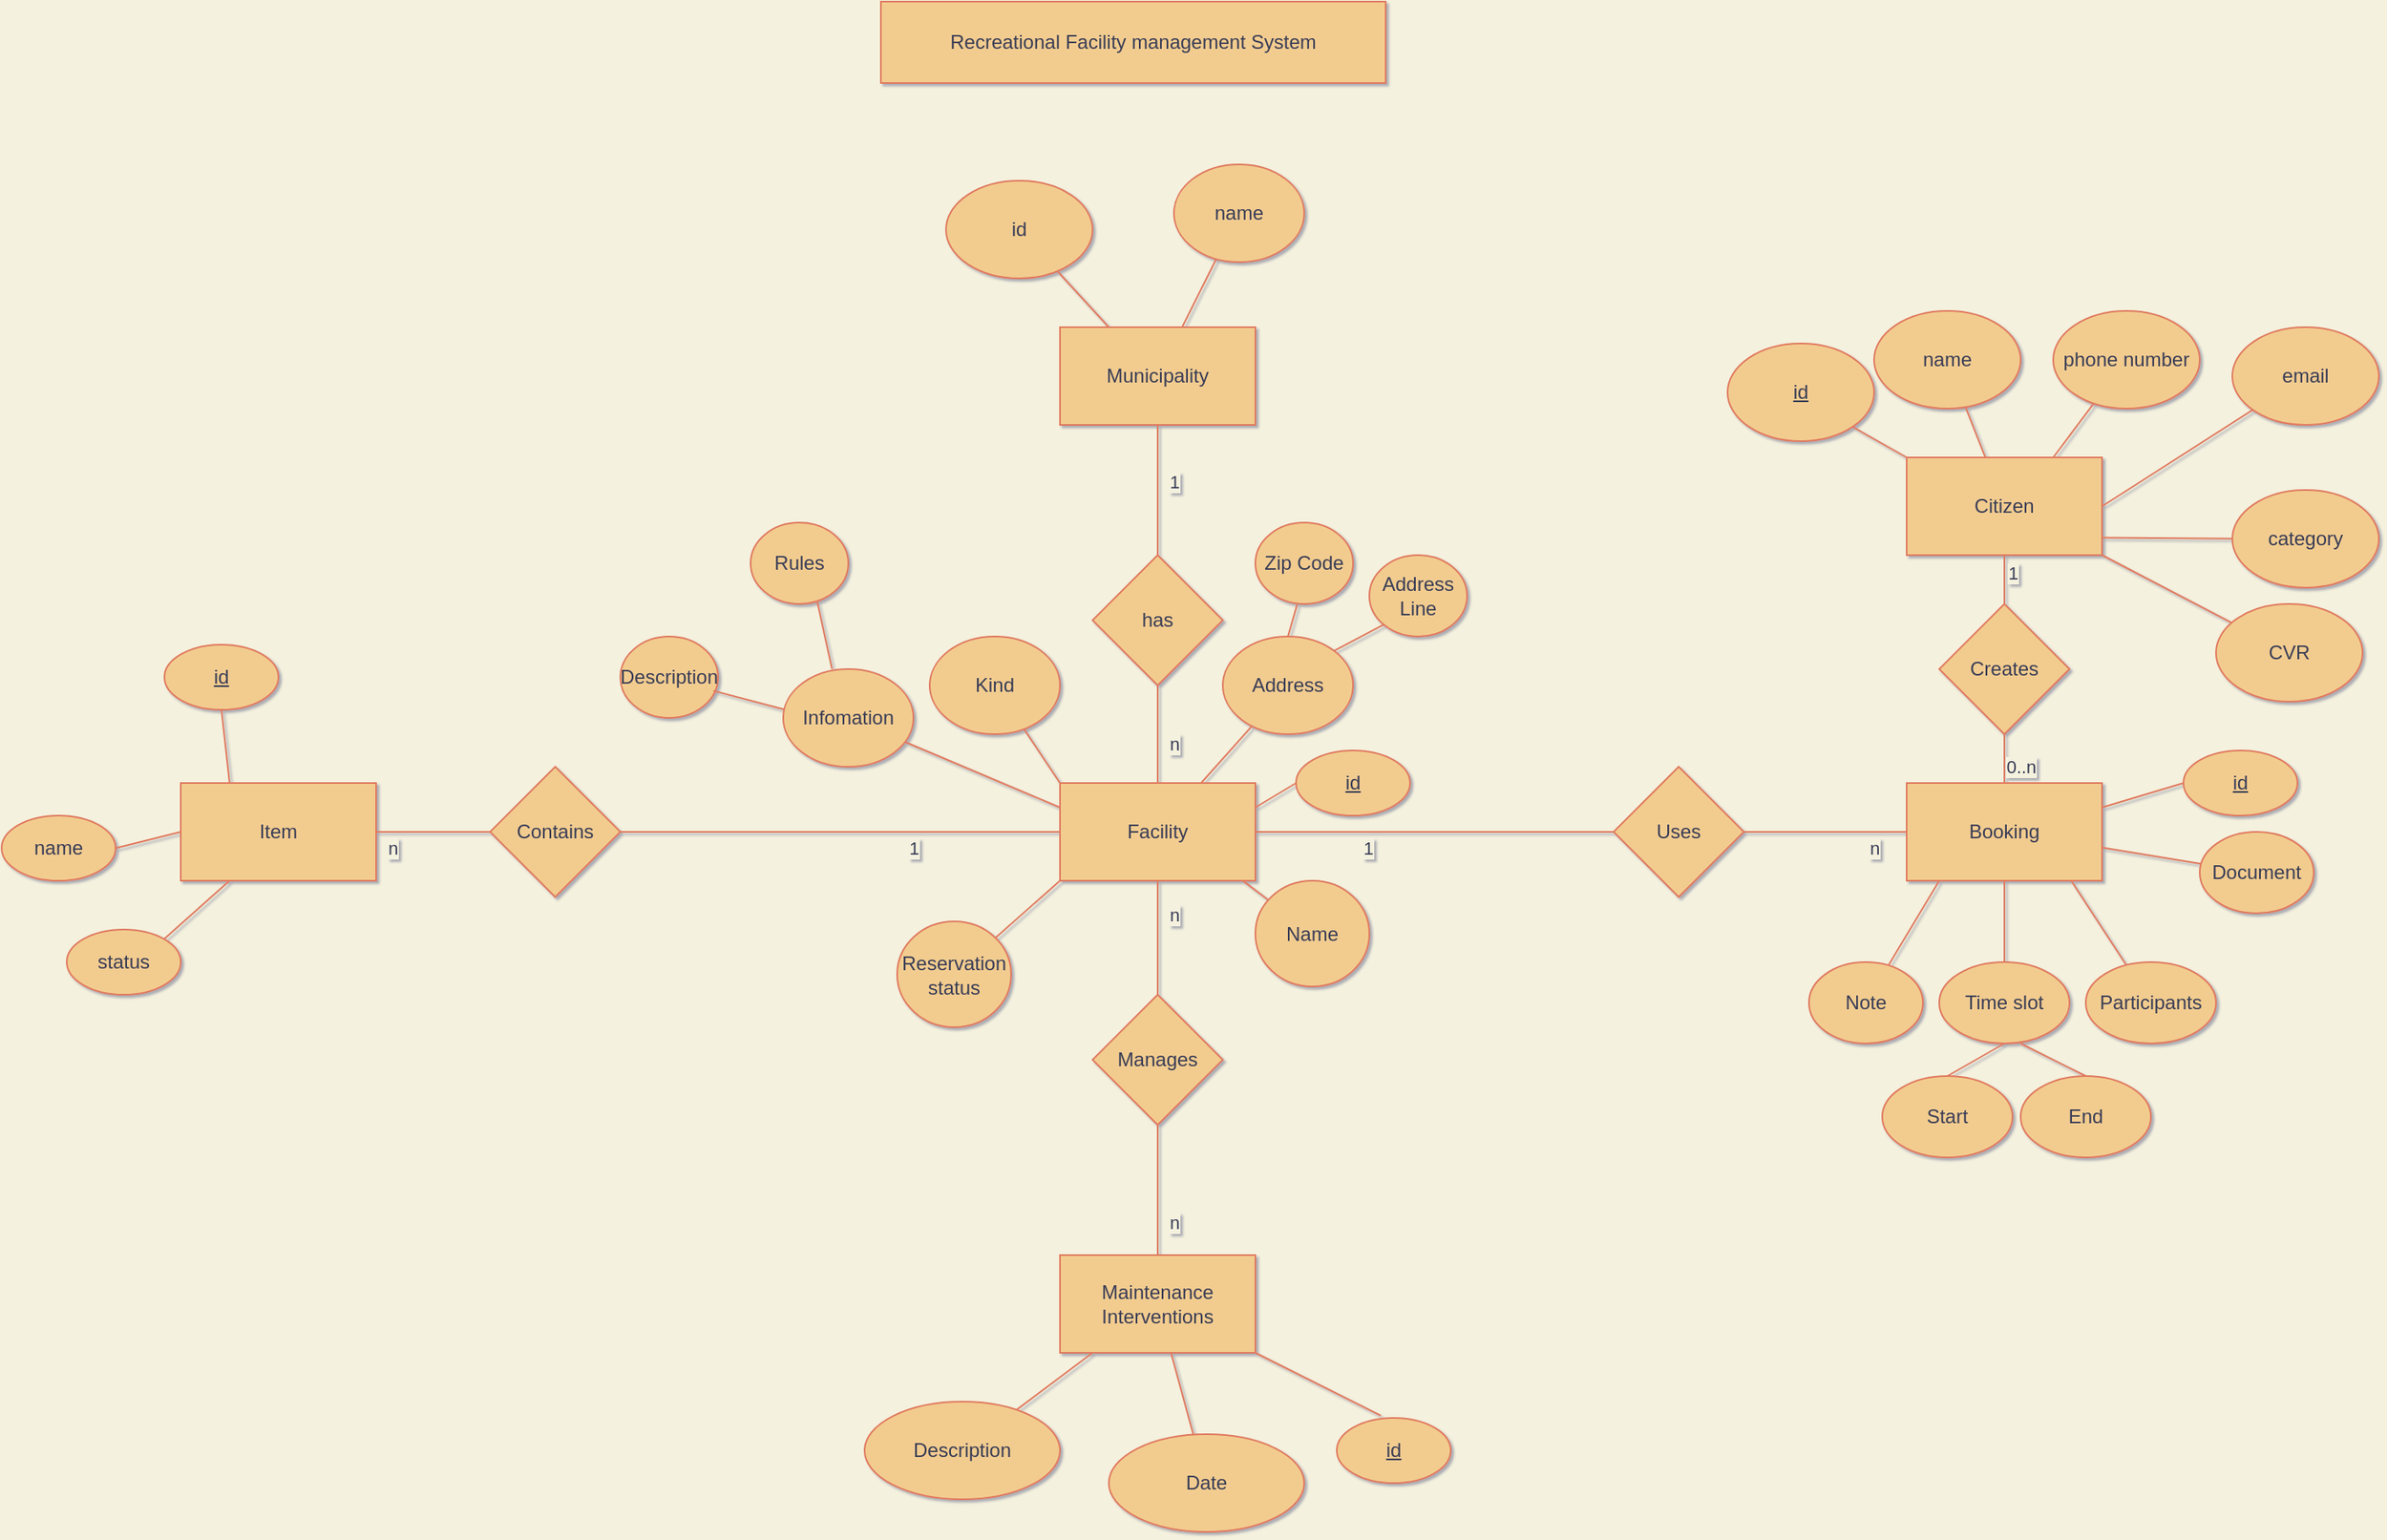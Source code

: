 <mxfile version="20.3.7" type="google"><diagram id="R2lEEEUBdFMjLlhIrx00" name="Page-1"><mxGraphModel grid="1" page="1" gridSize="10" guides="1" tooltips="1" connect="1" arrows="1" fold="1" pageScale="1" pageWidth="850" pageHeight="1100" background="#F4F1DE" math="0" shadow="1" extFonts="Permanent Marker^https://fonts.googleapis.com/css?family=Permanent+Marker"><root><mxCell id="0"/><mxCell id="1" parent="0"/><mxCell id="w5Wa0LKqk7smlIz4LFl3-34" value="" style="edgeStyle=orthogonalEdgeStyle;rounded=0;orthogonalLoop=1;jettySize=auto;html=1;endArrow=none;endFill=0;labelBackgroundColor=#F4F1DE;strokeColor=#E07A5F;fontColor=#393C56;" edge="1" parent="1" source="w5Wa0LKqk7smlIz4LFl3-3" target="w5Wa0LKqk7smlIz4LFl3-33"><mxGeometry relative="1" as="geometry"/></mxCell><mxCell id="w5Wa0LKqk7smlIz4LFl3-54" value="1" style="edgeLabel;html=1;align=center;verticalAlign=middle;resizable=0;points=[];labelBackgroundColor=#F4F1DE;fontColor=#393C56;" connectable="0" vertex="1" parent="w5Wa0LKqk7smlIz4LFl3-34"><mxGeometry x="0.293" y="-3" relative="1" as="geometry"><mxPoint x="8" y="-2" as="offset"/></mxGeometry></mxCell><mxCell id="w5Wa0LKqk7smlIz4LFl3-3" value="Citizen" style="rounded=0;whiteSpace=wrap;html=1;fillColor=#F2CC8F;strokeColor=#E07A5F;fontColor=#393C56;" vertex="1" parent="1"><mxGeometry x="800" y="360" width="120" height="60" as="geometry"/></mxCell><mxCell id="w5Wa0LKqk7smlIz4LFl3-9" value="" style="edgeStyle=orthogonalEdgeStyle;rounded=0;orthogonalLoop=1;jettySize=auto;html=1;endArrow=none;endFill=0;labelBackgroundColor=#F4F1DE;strokeColor=#E07A5F;fontColor=#393C56;" edge="1" parent="1" source="w5Wa0LKqk7smlIz4LFl3-4" target="w5Wa0LKqk7smlIz4LFl3-8"><mxGeometry relative="1" as="geometry"/></mxCell><mxCell id="w5Wa0LKqk7smlIz4LFl3-11" value="1" style="edgeLabel;html=1;align=center;verticalAlign=middle;resizable=0;points=[];labelBackgroundColor=#F4F1DE;fontColor=#393C56;" connectable="0" vertex="1" parent="w5Wa0LKqk7smlIz4LFl3-9"><mxGeometry x="0.253" y="-1" relative="1" as="geometry"><mxPoint x="11" y="-15" as="offset"/></mxGeometry></mxCell><mxCell id="w5Wa0LKqk7smlIz4LFl3-92" value="" style="edgeStyle=none;rounded=0;orthogonalLoop=1;jettySize=auto;html=1;strokeColor=#E07A5F;endArrow=none;endFill=0;labelBackgroundColor=#F4F1DE;fontColor=#393C56;" edge="1" parent="1" source="w5Wa0LKqk7smlIz4LFl3-4" target="w5Wa0LKqk7smlIz4LFl3-8"><mxGeometry relative="1" as="geometry"/></mxCell><mxCell id="w5Wa0LKqk7smlIz4LFl3-4" value="Municipality" style="rounded=0;whiteSpace=wrap;html=1;fillColor=#F2CC8F;strokeColor=#E07A5F;fontColor=#393C56;" vertex="1" parent="1"><mxGeometry x="280" y="280" width="120" height="60" as="geometry"/></mxCell><mxCell id="w5Wa0LKqk7smlIz4LFl3-18" value="" style="edgeStyle=orthogonalEdgeStyle;rounded=0;orthogonalLoop=1;jettySize=auto;html=1;endArrow=none;endFill=0;labelBackgroundColor=#F4F1DE;strokeColor=#E07A5F;fontColor=#393C56;" edge="1" parent="1" source="w5Wa0LKqk7smlIz4LFl3-6" target="w5Wa0LKqk7smlIz4LFl3-13"><mxGeometry relative="1" as="geometry"/></mxCell><mxCell id="w5Wa0LKqk7smlIz4LFl3-20" value="n" style="edgeLabel;html=1;align=center;verticalAlign=middle;resizable=0;points=[];labelBackgroundColor=#F4F1DE;fontColor=#393C56;" connectable="0" vertex="1" parent="w5Wa0LKqk7smlIz4LFl3-18"><mxGeometry x="0.022" relative="1" as="geometry"><mxPoint x="10" y="21" as="offset"/></mxGeometry></mxCell><mxCell id="w5Wa0LKqk7smlIz4LFl3-106" value="" style="edgeStyle=none;rounded=0;orthogonalLoop=1;jettySize=auto;html=1;strokeColor=#E07A5F;endArrow=none;endFill=0;labelBackgroundColor=#F4F1DE;fontColor=#393C56;" edge="1" parent="1" source="w5Wa0LKqk7smlIz4LFl3-6" target="w5Wa0LKqk7smlIz4LFl3-105"><mxGeometry relative="1" as="geometry"/></mxCell><mxCell id="w5Wa0LKqk7smlIz4LFl3-108" value="" style="edgeStyle=none;rounded=0;orthogonalLoop=1;jettySize=auto;html=1;strokeColor=#E07A5F;endArrow=none;endFill=0;labelBackgroundColor=#F4F1DE;fontColor=#393C56;" edge="1" parent="1" source="w5Wa0LKqk7smlIz4LFl3-6" target="w5Wa0LKqk7smlIz4LFl3-107"><mxGeometry relative="1" as="geometry"/></mxCell><mxCell id="w5Wa0LKqk7smlIz4LFl3-6" value="Maintenance Interventions" style="rounded=0;whiteSpace=wrap;html=1;fillColor=#F2CC8F;strokeColor=#E07A5F;fontColor=#393C56;" vertex="1" parent="1"><mxGeometry x="280" y="850" width="120" height="60" as="geometry"/></mxCell><mxCell id="w5Wa0LKqk7smlIz4LFl3-7" value="Facility" style="rounded=0;whiteSpace=wrap;html=1;fillColor=#F2CC8F;strokeColor=#E07A5F;fontColor=#393C56;" vertex="1" parent="1"><mxGeometry x="280" y="560" width="120" height="60" as="geometry"/></mxCell><mxCell id="w5Wa0LKqk7smlIz4LFl3-10" value="n" style="edgeStyle=orthogonalEdgeStyle;rounded=0;orthogonalLoop=1;jettySize=auto;html=1;endArrow=none;endFill=0;labelBackgroundColor=#F4F1DE;strokeColor=#E07A5F;fontColor=#393C56;" edge="1" parent="1" source="w5Wa0LKqk7smlIz4LFl3-8" target="w5Wa0LKqk7smlIz4LFl3-7"><mxGeometry x="0.2" y="10" relative="1" as="geometry"><mxPoint as="offset"/></mxGeometry></mxCell><mxCell id="w5Wa0LKqk7smlIz4LFl3-66" value="" style="edgeStyle=none;rounded=0;orthogonalLoop=1;jettySize=auto;html=1;strokeColor=#E07A5F;endArrow=none;endFill=0;labelBackgroundColor=#F4F1DE;fontColor=#393C56;" edge="1" parent="1" source="w5Wa0LKqk7smlIz4LFl3-8" target="w5Wa0LKqk7smlIz4LFl3-4"><mxGeometry relative="1" as="geometry"/></mxCell><mxCell id="w5Wa0LKqk7smlIz4LFl3-8" value="has" style="rhombus;whiteSpace=wrap;html=1;fillColor=#F2CC8F;strokeColor=#E07A5F;fontColor=#393C56;" vertex="1" parent="1"><mxGeometry x="300" y="420" width="80" height="80" as="geometry"/></mxCell><mxCell id="w5Wa0LKqk7smlIz4LFl3-19" value="" style="edgeStyle=orthogonalEdgeStyle;rounded=0;orthogonalLoop=1;jettySize=auto;html=1;endArrow=none;endFill=0;labelBackgroundColor=#F4F1DE;strokeColor=#E07A5F;fontColor=#393C56;" edge="1" parent="1" source="w5Wa0LKqk7smlIz4LFl3-13" target="w5Wa0LKqk7smlIz4LFl3-7"><mxGeometry relative="1" as="geometry"/></mxCell><mxCell id="w5Wa0LKqk7smlIz4LFl3-22" value="n" style="edgeLabel;html=1;align=center;verticalAlign=middle;resizable=0;points=[];labelBackgroundColor=#F4F1DE;fontColor=#393C56;" connectable="0" vertex="1" parent="w5Wa0LKqk7smlIz4LFl3-19"><mxGeometry x="-0.103" relative="1" as="geometry"><mxPoint x="10" y="-18" as="offset"/></mxGeometry></mxCell><mxCell id="w5Wa0LKqk7smlIz4LFl3-13" value="Manages" style="rhombus;whiteSpace=wrap;html=1;fillColor=#F2CC8F;strokeColor=#E07A5F;fontColor=#393C56;" vertex="1" parent="1"><mxGeometry x="300" y="690" width="80" height="80" as="geometry"/></mxCell><mxCell id="w5Wa0LKqk7smlIz4LFl3-15" value="n" style="rounded=0;orthogonalLoop=1;jettySize=auto;html=1;endArrow=none;endFill=0;entryX=0;entryY=0.5;entryDx=0;entryDy=0;labelBackgroundColor=#F4F1DE;strokeColor=#E07A5F;fontColor=#393C56;" edge="1" parent="1" target="w5Wa0LKqk7smlIz4LFl3-32"><mxGeometry x="0.6" y="-10" relative="1" as="geometry"><mxPoint as="offset"/><mxPoint x="700" y="590" as="sourcePoint"/></mxGeometry></mxCell><mxCell id="w5Wa0LKqk7smlIz4LFl3-16" value="" style="rounded=0;orthogonalLoop=1;jettySize=auto;html=1;endArrow=none;endFill=0;exitX=0;exitY=0.5;exitDx=0;exitDy=0;entryX=1;entryY=0.5;entryDx=0;entryDy=0;labelBackgroundColor=#F4F1DE;strokeColor=#E07A5F;fontColor=#393C56;" edge="1" parent="1" source="w5Wa0LKqk7smlIz4LFl3-14" target="w5Wa0LKqk7smlIz4LFl3-7"><mxGeometry relative="1" as="geometry"><mxPoint x="536.296" y="633.704" as="sourcePoint"/><mxPoint x="400" y="540" as="targetPoint"/></mxGeometry></mxCell><mxCell id="w5Wa0LKqk7smlIz4LFl3-17" value="1" style="edgeLabel;html=1;align=center;verticalAlign=middle;resizable=0;points=[];labelBackgroundColor=#F4F1DE;fontColor=#393C56;" connectable="0" vertex="1" parent="w5Wa0LKqk7smlIz4LFl3-16"><mxGeometry x="0.315" relative="1" as="geometry"><mxPoint x="-7" y="10" as="offset"/></mxGeometry></mxCell><mxCell id="w5Wa0LKqk7smlIz4LFl3-14" value="Uses" style="rhombus;whiteSpace=wrap;html=1;fillColor=#F2CC8F;strokeColor=#E07A5F;fontColor=#393C56;" vertex="1" parent="1"><mxGeometry x="620" y="550" width="80" height="80" as="geometry"/></mxCell><mxCell id="w5Wa0LKqk7smlIz4LFl3-50" value="" style="orthogonalLoop=1;jettySize=auto;html=1;endArrow=none;endFill=0;labelBackgroundColor=#F4F1DE;strokeColor=#E07A5F;fontColor=#393C56;" edge="1" parent="1" source="w5Wa0LKqk7smlIz4LFl3-23" target="w5Wa0LKqk7smlIz4LFl3-3"><mxGeometry relative="1" as="geometry"/></mxCell><mxCell id="w5Wa0LKqk7smlIz4LFl3-23" value="name" style="ellipse;whiteSpace=wrap;html=1;fillColor=#F2CC8F;strokeColor=#E07A5F;fontColor=#393C56;" vertex="1" parent="1"><mxGeometry x="780" y="270" width="90" height="60" as="geometry"/></mxCell><mxCell id="w5Wa0LKqk7smlIz4LFl3-51" style="orthogonalLoop=1;jettySize=auto;html=1;entryX=0.75;entryY=0;entryDx=0;entryDy=0;endArrow=none;endFill=0;labelBackgroundColor=#F4F1DE;strokeColor=#E07A5F;fontColor=#393C56;" edge="1" parent="1" source="w5Wa0LKqk7smlIz4LFl3-25" target="w5Wa0LKqk7smlIz4LFl3-3"><mxGeometry relative="1" as="geometry"/></mxCell><mxCell id="w5Wa0LKqk7smlIz4LFl3-25" value="phone number" style="ellipse;whiteSpace=wrap;html=1;fillColor=#F2CC8F;strokeColor=#E07A5F;fontColor=#393C56;" vertex="1" parent="1"><mxGeometry x="890" y="270" width="90" height="60" as="geometry"/></mxCell><mxCell id="w5Wa0LKqk7smlIz4LFl3-52" style="orthogonalLoop=1;jettySize=auto;html=1;entryX=1;entryY=0.5;entryDx=0;entryDy=0;endArrow=none;endFill=0;labelBackgroundColor=#F4F1DE;strokeColor=#E07A5F;fontColor=#393C56;" edge="1" parent="1" source="w5Wa0LKqk7smlIz4LFl3-26" target="w5Wa0LKqk7smlIz4LFl3-3"><mxGeometry relative="1" as="geometry"/></mxCell><mxCell id="w5Wa0LKqk7smlIz4LFl3-26" value="email" style="ellipse;whiteSpace=wrap;html=1;fillColor=#F2CC8F;strokeColor=#E07A5F;fontColor=#393C56;" vertex="1" parent="1"><mxGeometry x="1000" y="280" width="90" height="60" as="geometry"/></mxCell><mxCell id="w5Wa0LKqk7smlIz4LFl3-62" style="orthogonalLoop=1;jettySize=auto;html=1;entryX=0.998;entryY=0.821;entryDx=0;entryDy=0;entryPerimeter=0;strokeColor=#E07A5F;endArrow=none;endFill=0;labelBackgroundColor=#F4F1DE;fontColor=#393C56;" edge="1" parent="1" source="w5Wa0LKqk7smlIz4LFl3-28" target="w5Wa0LKqk7smlIz4LFl3-3"><mxGeometry relative="1" as="geometry"/></mxCell><mxCell id="w5Wa0LKqk7smlIz4LFl3-28" value="category" style="ellipse;whiteSpace=wrap;html=1;fillColor=#F2CC8F;strokeColor=#E07A5F;fontColor=#393C56;" vertex="1" parent="1"><mxGeometry x="1000" y="380" width="90" height="60" as="geometry"/></mxCell><mxCell id="w5Wa0LKqk7smlIz4LFl3-59" style="rounded=0;orthogonalLoop=1;jettySize=auto;html=1;endArrow=none;endFill=0;labelBackgroundColor=#F4F1DE;strokeColor=#E07A5F;fontColor=#393C56;" edge="1" parent="1" source="w5Wa0LKqk7smlIz4LFl3-29"><mxGeometry relative="1" as="geometry"><mxPoint x="820" y="620" as="targetPoint"/></mxGeometry></mxCell><mxCell id="w5Wa0LKqk7smlIz4LFl3-29" value="Note" style="ellipse;whiteSpace=wrap;html=1;fillColor=#F2CC8F;strokeColor=#E07A5F;fontColor=#393C56;" vertex="1" parent="1"><mxGeometry x="740" y="670" width="70" height="50" as="geometry"/></mxCell><mxCell id="w5Wa0LKqk7smlIz4LFl3-60" style="orthogonalLoop=1;jettySize=auto;html=1;entryX=1;entryY=1;entryDx=0;entryDy=0;endArrow=none;endFill=0;labelBackgroundColor=#F4F1DE;strokeColor=#E07A5F;fontColor=#393C56;" edge="1" parent="1" source="w5Wa0LKqk7smlIz4LFl3-30" target="w5Wa0LKqk7smlIz4LFl3-3"><mxGeometry relative="1" as="geometry"/></mxCell><mxCell id="w5Wa0LKqk7smlIz4LFl3-30" value="CVR" style="ellipse;whiteSpace=wrap;html=1;fillColor=#F2CC8F;strokeColor=#E07A5F;fontColor=#393C56;" vertex="1" parent="1"><mxGeometry x="990" y="450" width="90" height="60" as="geometry"/></mxCell><mxCell id="w5Wa0LKqk7smlIz4LFl3-58" style="rounded=0;orthogonalLoop=1;jettySize=auto;html=1;entryX=0.5;entryY=1;entryDx=0;entryDy=0;endArrow=none;endFill=0;labelBackgroundColor=#F4F1DE;strokeColor=#E07A5F;fontColor=#393C56;" edge="1" parent="1" source="w5Wa0LKqk7smlIz4LFl3-31" target="w5Wa0LKqk7smlIz4LFl3-32"><mxGeometry relative="1" as="geometry"/></mxCell><mxCell id="w5Wa0LKqk7smlIz4LFl3-31" value="Time slot" style="ellipse;whiteSpace=wrap;html=1;fillColor=#F2CC8F;strokeColor=#E07A5F;fontColor=#393C56;" vertex="1" parent="1"><mxGeometry x="820" y="670" width="80" height="50" as="geometry"/></mxCell><mxCell id="w5Wa0LKqk7smlIz4LFl3-32" value="Booking" style="rounded=0;whiteSpace=wrap;html=1;fillColor=#F2CC8F;strokeColor=#E07A5F;fontColor=#393C56;" vertex="1" parent="1"><mxGeometry x="800" y="560" width="120" height="60" as="geometry"/></mxCell><mxCell id="w5Wa0LKqk7smlIz4LFl3-48" value="" style="edgeStyle=orthogonalEdgeStyle;rounded=0;orthogonalLoop=1;jettySize=auto;html=1;endArrow=none;endFill=0;labelBackgroundColor=#F4F1DE;strokeColor=#E07A5F;fontColor=#393C56;" edge="1" parent="1" source="w5Wa0LKqk7smlIz4LFl3-33" target="w5Wa0LKqk7smlIz4LFl3-32"><mxGeometry relative="1" as="geometry"/></mxCell><mxCell id="w5Wa0LKqk7smlIz4LFl3-55" value="0..n" style="edgeLabel;html=1;align=center;verticalAlign=middle;resizable=0;points=[];labelBackgroundColor=#F4F1DE;fontColor=#393C56;" connectable="0" vertex="1" parent="w5Wa0LKqk7smlIz4LFl3-48"><mxGeometry x="-0.64" relative="1" as="geometry"><mxPoint x="10" y="11" as="offset"/></mxGeometry></mxCell><mxCell id="w5Wa0LKqk7smlIz4LFl3-33" value="Creates" style="rhombus;whiteSpace=wrap;html=1;fillColor=#F2CC8F;strokeColor=#E07A5F;fontColor=#393C56;" vertex="1" parent="1"><mxGeometry x="820" y="450" width="80" height="80" as="geometry"/></mxCell><mxCell id="w5Wa0LKqk7smlIz4LFl3-57" style="orthogonalLoop=1;jettySize=auto;html=1;entryX=0.844;entryY=1.006;entryDx=0;entryDy=0;entryPerimeter=0;endArrow=none;endFill=0;labelBackgroundColor=#F4F1DE;strokeColor=#E07A5F;fontColor=#393C56;" edge="1" parent="1" source="w5Wa0LKqk7smlIz4LFl3-56" target="w5Wa0LKqk7smlIz4LFl3-32"><mxGeometry relative="1" as="geometry"/></mxCell><mxCell id="w5Wa0LKqk7smlIz4LFl3-56" value="Participants" style="ellipse;whiteSpace=wrap;html=1;fillColor=#F2CC8F;strokeColor=#E07A5F;fontColor=#393C56;" vertex="1" parent="1"><mxGeometry x="910" y="670" width="80" height="50" as="geometry"/></mxCell><mxCell id="w5Wa0LKqk7smlIz4LFl3-64" value="" style="edgeStyle=none;orthogonalLoop=1;jettySize=auto;html=1;strokeColor=#E07A5F;endArrow=none;endFill=0;labelBackgroundColor=#F4F1DE;fontColor=#393C56;" edge="1" parent="1" source="w5Wa0LKqk7smlIz4LFl3-63" target="w5Wa0LKqk7smlIz4LFl3-32"><mxGeometry relative="1" as="geometry"/></mxCell><mxCell id="w5Wa0LKqk7smlIz4LFl3-63" value="Document" style="ellipse;whiteSpace=wrap;html=1;fillColor=#F2CC8F;strokeColor=#E07A5F;fontColor=#393C56;" vertex="1" parent="1"><mxGeometry x="980" y="590" width="70" height="50" as="geometry"/></mxCell><mxCell id="w5Wa0LKqk7smlIz4LFl3-78" style="edgeStyle=none;rounded=0;orthogonalLoop=1;jettySize=auto;html=1;entryX=0;entryY=0;entryDx=0;entryDy=0;strokeColor=#E07A5F;endArrow=none;endFill=0;labelBackgroundColor=#F4F1DE;fontColor=#393C56;" edge="1" parent="1" source="w5Wa0LKqk7smlIz4LFl3-70" target="w5Wa0LKqk7smlIz4LFl3-7"><mxGeometry relative="1" as="geometry"/></mxCell><mxCell id="w5Wa0LKqk7smlIz4LFl3-70" value="Kind" style="ellipse;whiteSpace=wrap;html=1;fillColor=#F2CC8F;strokeColor=#E07A5F;fontColor=#393C56;" vertex="1" parent="1"><mxGeometry x="200" y="470" width="80" height="60" as="geometry"/></mxCell><mxCell id="w5Wa0LKqk7smlIz4LFl3-84" style="edgeStyle=none;rounded=0;orthogonalLoop=1;jettySize=auto;html=1;entryX=0;entryY=0.25;entryDx=0;entryDy=0;strokeColor=#E07A5F;endArrow=none;endFill=0;labelBackgroundColor=#F4F1DE;fontColor=#393C56;" edge="1" parent="1" source="w5Wa0LKqk7smlIz4LFl3-80" target="w5Wa0LKqk7smlIz4LFl3-7"><mxGeometry relative="1" as="geometry"><mxPoint x="-30.0" y="575.0" as="targetPoint"/></mxGeometry></mxCell><mxCell id="w5Wa0LKqk7smlIz4LFl3-80" value="Infomation" style="ellipse;whiteSpace=wrap;html=1;fillColor=#F2CC8F;strokeColor=#E07A5F;fontColor=#393C56;" vertex="1" parent="1"><mxGeometry x="110" y="490" width="80" height="60" as="geometry"/></mxCell><mxCell id="w5Wa0LKqk7smlIz4LFl3-96" style="edgeStyle=none;rounded=0;orthogonalLoop=1;jettySize=auto;html=1;entryX=0;entryY=0.5;entryDx=0;entryDy=0;strokeColor=#E07A5F;endArrow=none;endFill=0;labelBackgroundColor=#F4F1DE;fontColor=#393C56;" edge="1" parent="1" source="w5Wa0LKqk7smlIz4LFl3-3" target="w5Wa0LKqk7smlIz4LFl3-3"><mxGeometry relative="1" as="geometry"/></mxCell><mxCell id="w5Wa0LKqk7smlIz4LFl3-102" style="edgeStyle=none;rounded=0;orthogonalLoop=1;jettySize=auto;html=1;entryX=0;entryY=1;entryDx=0;entryDy=0;strokeColor=#E07A5F;endArrow=none;endFill=0;labelBackgroundColor=#F4F1DE;fontColor=#393C56;" edge="1" parent="1" source="w5Wa0LKqk7smlIz4LFl3-101" target="w5Wa0LKqk7smlIz4LFl3-7"><mxGeometry relative="1" as="geometry"/></mxCell><mxCell id="w5Wa0LKqk7smlIz4LFl3-101" value="Reservation status" style="ellipse;whiteSpace=wrap;html=1;fillColor=#F2CC8F;strokeColor=#E07A5F;fontColor=#393C56;" vertex="1" parent="1"><mxGeometry x="180" y="645" width="70" height="65" as="geometry"/></mxCell><mxCell id="w5Wa0LKqk7smlIz4LFl3-105" value="Date" style="ellipse;whiteSpace=wrap;html=1;rounded=0;fillColor=#F2CC8F;strokeColor=#E07A5F;fontColor=#393C56;" vertex="1" parent="1"><mxGeometry x="310" y="960" width="120" height="60" as="geometry"/></mxCell><mxCell id="w5Wa0LKqk7smlIz4LFl3-107" value="Description" style="ellipse;whiteSpace=wrap;html=1;rounded=0;fillColor=#F2CC8F;strokeColor=#E07A5F;fontColor=#393C56;" vertex="1" parent="1"><mxGeometry x="160" y="940" width="120" height="60" as="geometry"/></mxCell><mxCell id="w5Wa0LKqk7smlIz4LFl3-110" style="edgeStyle=none;rounded=0;orthogonalLoop=1;jettySize=auto;html=1;strokeColor=#E07A5F;endArrow=none;endFill=0;startArrow=none;labelBackgroundColor=#F4F1DE;fontColor=#393C56;" edge="1" parent="1" source="w5Wa0LKqk7smlIz4LFl3-112" target="w5Wa0LKqk7smlIz4LFl3-7"><mxGeometry relative="1" as="geometry"/></mxCell><mxCell id="w5Wa0LKqk7smlIz4LFl3-120" value="1" style="edgeLabel;html=1;align=center;verticalAlign=middle;resizable=0;points=[];labelBackgroundColor=#F4F1DE;fontColor=#393C56;" connectable="0" vertex="1" parent="w5Wa0LKqk7smlIz4LFl3-110"><mxGeometry x="-0.465" y="-1" relative="1" as="geometry"><mxPoint x="108" y="9" as="offset"/></mxGeometry></mxCell><mxCell id="w5Wa0LKqk7smlIz4LFl3-109" value="Item" style="rounded=0;whiteSpace=wrap;html=1;fillColor=#F2CC8F;strokeColor=#E07A5F;fontColor=#393C56;" vertex="1" parent="1"><mxGeometry x="-260" y="560" width="120" height="60" as="geometry"/></mxCell><mxCell id="w5Wa0LKqk7smlIz4LFl3-126" style="edgeStyle=none;rounded=0;orthogonalLoop=1;jettySize=auto;html=1;strokeColor=#E07A5F;endArrow=none;endFill=0;exitX=0.671;exitY=0.911;exitDx=0;exitDy=0;exitPerimeter=0;labelBackgroundColor=#F4F1DE;fontColor=#393C56;" edge="1" parent="1" source="QCzxUzEpgIgV3uU0ZXV7-2"><mxGeometry relative="1" as="geometry"><mxPoint x="189.417" y="620.097" as="sourcePoint"/><mxPoint x="140" y="490" as="targetPoint"/></mxGeometry></mxCell><mxCell id="w5Wa0LKqk7smlIz4LFl3-112" value="Contains" style="rhombus;whiteSpace=wrap;html=1;fillColor=#F2CC8F;strokeColor=#E07A5F;fontColor=#393C56;" vertex="1" parent="1"><mxGeometry x="-70" y="550" width="80" height="80" as="geometry"/></mxCell><mxCell id="w5Wa0LKqk7smlIz4LFl3-113" value="" style="edgeStyle=none;rounded=0;orthogonalLoop=1;jettySize=auto;html=1;strokeColor=#E07A5F;endArrow=none;endFill=0;labelBackgroundColor=#F4F1DE;fontColor=#393C56;" edge="1" parent="1" source="w5Wa0LKqk7smlIz4LFl3-109" target="w5Wa0LKqk7smlIz4LFl3-112"><mxGeometry relative="1" as="geometry"><mxPoint x="-60.0" y="590.0" as="sourcePoint"/><mxPoint x="170.0" y="590.0" as="targetPoint"/></mxGeometry></mxCell><mxCell id="w5Wa0LKqk7smlIz4LFl3-121" value="n" style="edgeLabel;html=1;align=center;verticalAlign=middle;resizable=0;points=[];labelBackgroundColor=#F4F1DE;fontColor=#393C56;" connectable="0" vertex="1" parent="w5Wa0LKqk7smlIz4LFl3-113"><mxGeometry x="-0.434" y="-1" relative="1" as="geometry"><mxPoint x="-10" y="9" as="offset"/></mxGeometry></mxCell><mxCell id="w5Wa0LKqk7smlIz4LFl3-116" value="" style="edgeStyle=none;rounded=0;orthogonalLoop=1;jettySize=auto;html=1;strokeColor=#E07A5F;endArrow=none;endFill=0;labelBackgroundColor=#F4F1DE;fontColor=#393C56;" edge="1" parent="1" source="w5Wa0LKqk7smlIz4LFl3-115" target="w5Wa0LKqk7smlIz4LFl3-4"><mxGeometry relative="1" as="geometry"/></mxCell><mxCell id="w5Wa0LKqk7smlIz4LFl3-115" value="name" style="ellipse;whiteSpace=wrap;html=1;fillColor=#F2CC8F;strokeColor=#E07A5F;fontColor=#393C56;" vertex="1" parent="1"><mxGeometry x="350" y="180" width="80" height="60" as="geometry"/></mxCell><mxCell id="w5Wa0LKqk7smlIz4LFl3-118" value="" style="edgeStyle=none;rounded=0;orthogonalLoop=1;jettySize=auto;html=1;strokeColor=#E07A5F;endArrow=none;endFill=0;labelBackgroundColor=#F4F1DE;fontColor=#393C56;" edge="1" parent="1" source="w5Wa0LKqk7smlIz4LFl3-117" target="w5Wa0LKqk7smlIz4LFl3-7"><mxGeometry relative="1" as="geometry"/></mxCell><mxCell id="w5Wa0LKqk7smlIz4LFl3-117" value="Address" style="ellipse;whiteSpace=wrap;html=1;fillColor=#F2CC8F;strokeColor=#E07A5F;fontColor=#393C56;" vertex="1" parent="1"><mxGeometry x="380" y="470" width="80" height="60" as="geometry"/></mxCell><mxCell id="w5Wa0LKqk7smlIz4LFl3-123" style="edgeStyle=none;rounded=0;orthogonalLoop=1;jettySize=auto;html=1;entryX=0.935;entryY=0.999;entryDx=0;entryDy=0;entryPerimeter=0;strokeColor=#E07A5F;endArrow=none;endFill=0;fontStyle=1;labelBackgroundColor=#F4F1DE;fontColor=#393C56;" edge="1" parent="1" source="w5Wa0LKqk7smlIz4LFl3-122" target="w5Wa0LKqk7smlIz4LFl3-7"><mxGeometry relative="1" as="geometry"/></mxCell><mxCell id="w5Wa0LKqk7smlIz4LFl3-122" value="Name" style="ellipse;whiteSpace=wrap;html=1;fillColor=#F2CC8F;strokeColor=#E07A5F;fontColor=#393C56;" vertex="1" parent="1"><mxGeometry x="400" y="620" width="70" height="65" as="geometry"/></mxCell><mxCell id="QCzxUzEpgIgV3uU0ZXV7-2" value="Rules" style="ellipse;whiteSpace=wrap;html=1;fillColor=#F2CC8F;strokeColor=#E07A5F;fontColor=#393C56;" vertex="1" parent="1"><mxGeometry x="90" y="400" width="60" height="50" as="geometry"/></mxCell><mxCell id="QCzxUzEpgIgV3uU0ZXV7-3" value="Zip Code" style="ellipse;whiteSpace=wrap;html=1;fillColor=#F2CC8F;strokeColor=#E07A5F;fontColor=#393C56;" vertex="1" parent="1"><mxGeometry x="400" y="400" width="60" height="50" as="geometry"/></mxCell><mxCell id="QCzxUzEpgIgV3uU0ZXV7-4" value="Recreational Facility management System" style="rounded=0;whiteSpace=wrap;html=1;hachureGap=4;fillColor=#F2CC8F;strokeColor=#E07A5F;fontColor=#393C56;" vertex="1" parent="1"><mxGeometry x="170" y="80" width="310" height="50" as="geometry"/></mxCell><mxCell id="QCzxUzEpgIgV3uU0ZXV7-5" value="Address Line" style="ellipse;whiteSpace=wrap;html=1;fillColor=#F2CC8F;strokeColor=#E07A5F;fontColor=#393C56;" vertex="1" parent="1"><mxGeometry x="470" y="420" width="60" height="50" as="geometry"/></mxCell><mxCell id="QCzxUzEpgIgV3uU0ZXV7-9" value="" style="edgeStyle=none;rounded=0;orthogonalLoop=1;jettySize=auto;html=1;strokeColor=#E07A5F;endArrow=none;endFill=0;exitX=0.427;exitY=1.009;exitDx=0;exitDy=0;exitPerimeter=0;entryX=0.5;entryY=0;entryDx=0;entryDy=0;labelBackgroundColor=#F4F1DE;fontColor=#393C56;" edge="1" parent="1" source="QCzxUzEpgIgV3uU0ZXV7-3" target="w5Wa0LKqk7smlIz4LFl3-117"><mxGeometry relative="1" as="geometry"><mxPoint x="407.95" y="535.03" as="sourcePoint"/><mxPoint x="376.667" y="570" as="targetPoint"/></mxGeometry></mxCell><mxCell id="QCzxUzEpgIgV3uU0ZXV7-10" value="" style="edgeStyle=none;rounded=0;orthogonalLoop=1;jettySize=auto;html=1;strokeColor=#E07A5F;endArrow=none;endFill=0;exitX=0;exitY=1;exitDx=0;exitDy=0;entryX=1;entryY=0;entryDx=0;entryDy=0;labelBackgroundColor=#F4F1DE;fontColor=#393C56;" edge="1" parent="1" source="QCzxUzEpgIgV3uU0ZXV7-5" target="w5Wa0LKqk7smlIz4LFl3-117"><mxGeometry relative="1" as="geometry"><mxPoint x="435.62" y="460.45" as="sourcePoint"/><mxPoint x="430" y="480" as="targetPoint"/></mxGeometry></mxCell><mxCell id="QCzxUzEpgIgV3uU0ZXV7-12" value="Description" style="ellipse;whiteSpace=wrap;html=1;fillColor=#F2CC8F;strokeColor=#E07A5F;fontColor=#393C56;" vertex="1" parent="1"><mxGeometry x="10" y="470" width="60" height="50" as="geometry"/></mxCell><mxCell id="QCzxUzEpgIgV3uU0ZXV7-14" style="edgeStyle=none;rounded=0;orthogonalLoop=1;jettySize=auto;html=1;strokeColor=#E07A5F;endArrow=none;endFill=0;exitX=0.952;exitY=0.666;exitDx=0;exitDy=0;exitPerimeter=0;entryX=0.006;entryY=0.412;entryDx=0;entryDy=0;entryPerimeter=0;labelBackgroundColor=#F4F1DE;fontColor=#393C56;" edge="1" parent="1" source="QCzxUzEpgIgV3uU0ZXV7-12" target="w5Wa0LKqk7smlIz4LFl3-80"><mxGeometry relative="1" as="geometry"><mxPoint x="140.26" y="455.55" as="sourcePoint"/><mxPoint x="150" y="500" as="targetPoint"/></mxGeometry></mxCell><mxCell id="QCzxUzEpgIgV3uU0ZXV7-16" value="Start" style="ellipse;whiteSpace=wrap;html=1;fillColor=#F2CC8F;strokeColor=#E07A5F;fontColor=#393C56;" vertex="1" parent="1"><mxGeometry x="785" y="740" width="80" height="50" as="geometry"/></mxCell><mxCell id="QCzxUzEpgIgV3uU0ZXV7-17" value="End" style="ellipse;whiteSpace=wrap;html=1;fillColor=#F2CC8F;strokeColor=#E07A5F;fontColor=#393C56;" vertex="1" parent="1"><mxGeometry x="870" y="740" width="80" height="50" as="geometry"/></mxCell><mxCell id="QCzxUzEpgIgV3uU0ZXV7-18" style="rounded=0;orthogonalLoop=1;jettySize=auto;html=1;entryX=0.5;entryY=0;entryDx=0;entryDy=0;endArrow=none;endFill=0;exitX=0.5;exitY=1;exitDx=0;exitDy=0;labelBackgroundColor=#F4F1DE;strokeColor=#E07A5F;fontColor=#393C56;" edge="1" parent="1" source="w5Wa0LKqk7smlIz4LFl3-31" target="QCzxUzEpgIgV3uU0ZXV7-16"><mxGeometry relative="1" as="geometry"><mxPoint x="870" y="680" as="sourcePoint"/><mxPoint x="870" y="630" as="targetPoint"/></mxGeometry></mxCell><mxCell id="QCzxUzEpgIgV3uU0ZXV7-19" style="rounded=0;orthogonalLoop=1;jettySize=auto;html=1;entryX=0.5;entryY=0;entryDx=0;entryDy=0;endArrow=none;endFill=0;labelBackgroundColor=#F4F1DE;strokeColor=#E07A5F;fontColor=#393C56;" edge="1" parent="1" target="QCzxUzEpgIgV3uU0ZXV7-17"><mxGeometry relative="1" as="geometry"><mxPoint x="870" y="720" as="sourcePoint"/><mxPoint x="835" y="750" as="targetPoint"/></mxGeometry></mxCell><mxCell id="D8UTGtqTCs_6vWui7ayp-1" value="&lt;u&gt;id&lt;/u&gt;" style="ellipse;whiteSpace=wrap;html=1;fillColor=#F2CC8F;strokeColor=#E07A5F;fontColor=#393C56;" vertex="1" parent="1"><mxGeometry x="690" y="290" width="90" height="60" as="geometry"/></mxCell><mxCell id="D8UTGtqTCs_6vWui7ayp-2" value="" style="orthogonalLoop=1;jettySize=auto;html=1;endArrow=none;endFill=0;exitX=1;exitY=1;exitDx=0;exitDy=0;labelBackgroundColor=#F4F1DE;strokeColor=#E07A5F;fontColor=#393C56;" edge="1" parent="1" source="D8UTGtqTCs_6vWui7ayp-1"><mxGeometry relative="1" as="geometry"><mxPoint x="846.142" y="339.066" as="sourcePoint"/><mxPoint x="800" y="360" as="targetPoint"/></mxGeometry></mxCell><mxCell id="D8UTGtqTCs_6vWui7ayp-3" value="id" style="ellipse;whiteSpace=wrap;html=1;fillColor=#F2CC8F;strokeColor=#E07A5F;fontColor=#393C56;" vertex="1" parent="1"><mxGeometry x="210" y="190" width="90" height="60" as="geometry"/></mxCell><mxCell id="D8UTGtqTCs_6vWui7ayp-4" value="" style="edgeStyle=none;rounded=0;orthogonalLoop=1;jettySize=auto;html=1;strokeColor=#E07A5F;endArrow=none;endFill=0;entryX=0.25;entryY=0;entryDx=0;entryDy=0;labelBackgroundColor=#F4F1DE;fontColor=#393C56;" edge="1" parent="1" source="D8UTGtqTCs_6vWui7ayp-3" target="w5Wa0LKqk7smlIz4LFl3-4"><mxGeometry relative="1" as="geometry"><mxPoint x="385.955" y="248.09" as="sourcePoint"/><mxPoint x="365" y="290" as="targetPoint"/></mxGeometry></mxCell><mxCell id="D8UTGtqTCs_6vWui7ayp-6" value="&lt;u&gt;id&lt;/u&gt;" style="ellipse;whiteSpace=wrap;html=1;fillColor=#F2CC8F;strokeColor=#E07A5F;fontColor=#393C56;" vertex="1" parent="1"><mxGeometry x="425" y="540" width="70" height="40" as="geometry"/></mxCell><mxCell id="D8UTGtqTCs_6vWui7ayp-7" value="" style="edgeStyle=none;rounded=0;orthogonalLoop=1;jettySize=auto;html=1;strokeColor=#E07A5F;endArrow=none;endFill=0;exitX=0;exitY=0.5;exitDx=0;exitDy=0;entryX=1;entryY=0.25;entryDx=0;entryDy=0;labelBackgroundColor=#F4F1DE;fontColor=#393C56;" edge="1" parent="1" source="D8UTGtqTCs_6vWui7ayp-6" target="w5Wa0LKqk7smlIz4LFl3-7"><mxGeometry relative="1" as="geometry"><mxPoint x="407.908" y="535.009" as="sourcePoint"/><mxPoint x="376.667" y="570" as="targetPoint"/></mxGeometry></mxCell><mxCell id="D8UTGtqTCs_6vWui7ayp-8" value="&lt;u&gt;id&lt;/u&gt;" style="ellipse;whiteSpace=wrap;html=1;fillColor=#F2CC8F;strokeColor=#E07A5F;fontColor=#393C56;" vertex="1" parent="1"><mxGeometry x="-270" y="475" width="70" height="40" as="geometry"/></mxCell><mxCell id="D8UTGtqTCs_6vWui7ayp-9" style="edgeStyle=none;rounded=0;orthogonalLoop=1;jettySize=auto;html=1;strokeColor=#E07A5F;endArrow=none;endFill=0;entryX=0.25;entryY=0;entryDx=0;entryDy=0;exitX=0.5;exitY=1;exitDx=0;exitDy=0;labelBackgroundColor=#F4F1DE;fontColor=#393C56;" edge="1" parent="1" source="D8UTGtqTCs_6vWui7ayp-8" target="w5Wa0LKqk7smlIz4LFl3-109"><mxGeometry relative="1" as="geometry"><mxPoint x="-160" y="510" as="sourcePoint"/><mxPoint x="120.48" y="524.72" as="targetPoint"/></mxGeometry></mxCell><mxCell id="D8UTGtqTCs_6vWui7ayp-10" value="&lt;br&gt;" style="edgeLabel;html=1;align=center;verticalAlign=middle;resizable=0;points=[];labelBackgroundColor=#F4F1DE;fontColor=#393C56;" connectable="0" vertex="1" parent="D8UTGtqTCs_6vWui7ayp-9"><mxGeometry x="-0.096" y="-3" relative="1" as="geometry"><mxPoint as="offset"/></mxGeometry></mxCell><mxCell id="D8UTGtqTCs_6vWui7ayp-11" value="name" style="ellipse;whiteSpace=wrap;html=1;fillColor=#F2CC8F;strokeColor=#E07A5F;fontColor=#393C56;" vertex="1" parent="1"><mxGeometry x="-370" y="580" width="70" height="40" as="geometry"/></mxCell><mxCell id="D8UTGtqTCs_6vWui7ayp-12" style="edgeStyle=none;rounded=0;orthogonalLoop=1;jettySize=auto;html=1;strokeColor=#E07A5F;endArrow=none;endFill=0;entryX=0;entryY=0.5;entryDx=0;entryDy=0;exitX=1;exitY=0.5;exitDx=0;exitDy=0;labelBackgroundColor=#F4F1DE;fontColor=#393C56;" edge="1" parent="1" source="D8UTGtqTCs_6vWui7ayp-11" target="w5Wa0LKqk7smlIz4LFl3-109"><mxGeometry relative="1" as="geometry"><mxPoint x="-235" y="530" as="sourcePoint"/><mxPoint x="-220" y="570" as="targetPoint"/></mxGeometry></mxCell><mxCell id="D8UTGtqTCs_6vWui7ayp-13" value="&lt;br&gt;" style="edgeLabel;html=1;align=center;verticalAlign=middle;resizable=0;points=[];labelBackgroundColor=#F4F1DE;fontColor=#393C56;" connectable="0" vertex="1" parent="D8UTGtqTCs_6vWui7ayp-12"><mxGeometry x="-0.096" y="-3" relative="1" as="geometry"><mxPoint as="offset"/></mxGeometry></mxCell><mxCell id="D8UTGtqTCs_6vWui7ayp-14" value="&lt;u&gt;id&lt;/u&gt;" style="ellipse;whiteSpace=wrap;html=1;fillColor=#F2CC8F;strokeColor=#E07A5F;fontColor=#393C56;" vertex="1" parent="1"><mxGeometry x="450" y="950" width="70" height="40" as="geometry"/></mxCell><mxCell id="D8UTGtqTCs_6vWui7ayp-15" style="edgeStyle=none;rounded=0;orthogonalLoop=1;jettySize=auto;html=1;entryX=1;entryY=1;entryDx=0;entryDy=0;strokeColor=#E07A5F;endArrow=none;endFill=0;exitX=0.386;exitY=-0.037;exitDx=0;exitDy=0;exitPerimeter=0;labelBackgroundColor=#F4F1DE;fontColor=#393C56;" edge="1" parent="1" source="D8UTGtqTCs_6vWui7ayp-14" target="w5Wa0LKqk7smlIz4LFl3-6"><mxGeometry relative="1" as="geometry"><mxPoint x="417.942" y="641.885" as="sourcePoint"/><mxPoint x="402.2" y="629.94" as="targetPoint"/></mxGeometry></mxCell><mxCell id="D8UTGtqTCs_6vWui7ayp-16" value="&lt;u&gt;id&lt;/u&gt;" style="ellipse;whiteSpace=wrap;html=1;fillColor=#F2CC8F;strokeColor=#E07A5F;fontColor=#393C56;" vertex="1" parent="1"><mxGeometry x="970" y="540" width="70" height="40" as="geometry"/></mxCell><mxCell id="D8UTGtqTCs_6vWui7ayp-17" value="" style="edgeStyle=none;orthogonalLoop=1;jettySize=auto;html=1;strokeColor=#E07A5F;endArrow=none;endFill=0;entryX=1;entryY=0.25;entryDx=0;entryDy=0;exitX=0;exitY=0.5;exitDx=0;exitDy=0;labelBackgroundColor=#F4F1DE;fontColor=#393C56;" edge="1" parent="1" source="D8UTGtqTCs_6vWui7ayp-16" target="w5Wa0LKqk7smlIz4LFl3-32"><mxGeometry relative="1" as="geometry"><mxPoint x="990.825" y="619.604" as="sourcePoint"/><mxPoint x="930" y="609.677" as="targetPoint"/></mxGeometry></mxCell><mxCell id="CSNjvy3FNO0oJ1cUiG11-1" value="status" style="ellipse;whiteSpace=wrap;html=1;fillColor=#F2CC8F;strokeColor=#E07A5F;fontColor=#393C56;" vertex="1" parent="1"><mxGeometry x="-330" y="650" width="70" height="40" as="geometry"/></mxCell><mxCell id="CSNjvy3FNO0oJ1cUiG11-2" style="edgeStyle=none;rounded=0;orthogonalLoop=1;jettySize=auto;html=1;strokeColor=#E07A5F;endArrow=none;endFill=0;entryX=0.25;entryY=1;entryDx=0;entryDy=0;exitX=1;exitY=0;exitDx=0;exitDy=0;labelBackgroundColor=#F4F1DE;fontColor=#393C56;" edge="1" parent="1" source="CSNjvy3FNO0oJ1cUiG11-1" target="w5Wa0LKqk7smlIz4LFl3-109"><mxGeometry relative="1" as="geometry"><mxPoint x="-290" y="610" as="sourcePoint"/><mxPoint x="-250" y="600" as="targetPoint"/></mxGeometry></mxCell><mxCell id="CSNjvy3FNO0oJ1cUiG11-3" value="&lt;br&gt;" style="edgeLabel;html=1;align=center;verticalAlign=middle;resizable=0;points=[];labelBackgroundColor=#F4F1DE;fontColor=#393C56;" connectable="0" vertex="1" parent="CSNjvy3FNO0oJ1cUiG11-2"><mxGeometry x="-0.096" y="-3" relative="1" as="geometry"><mxPoint as="offset"/></mxGeometry></mxCell></root></mxGraphModel></diagram></mxfile>